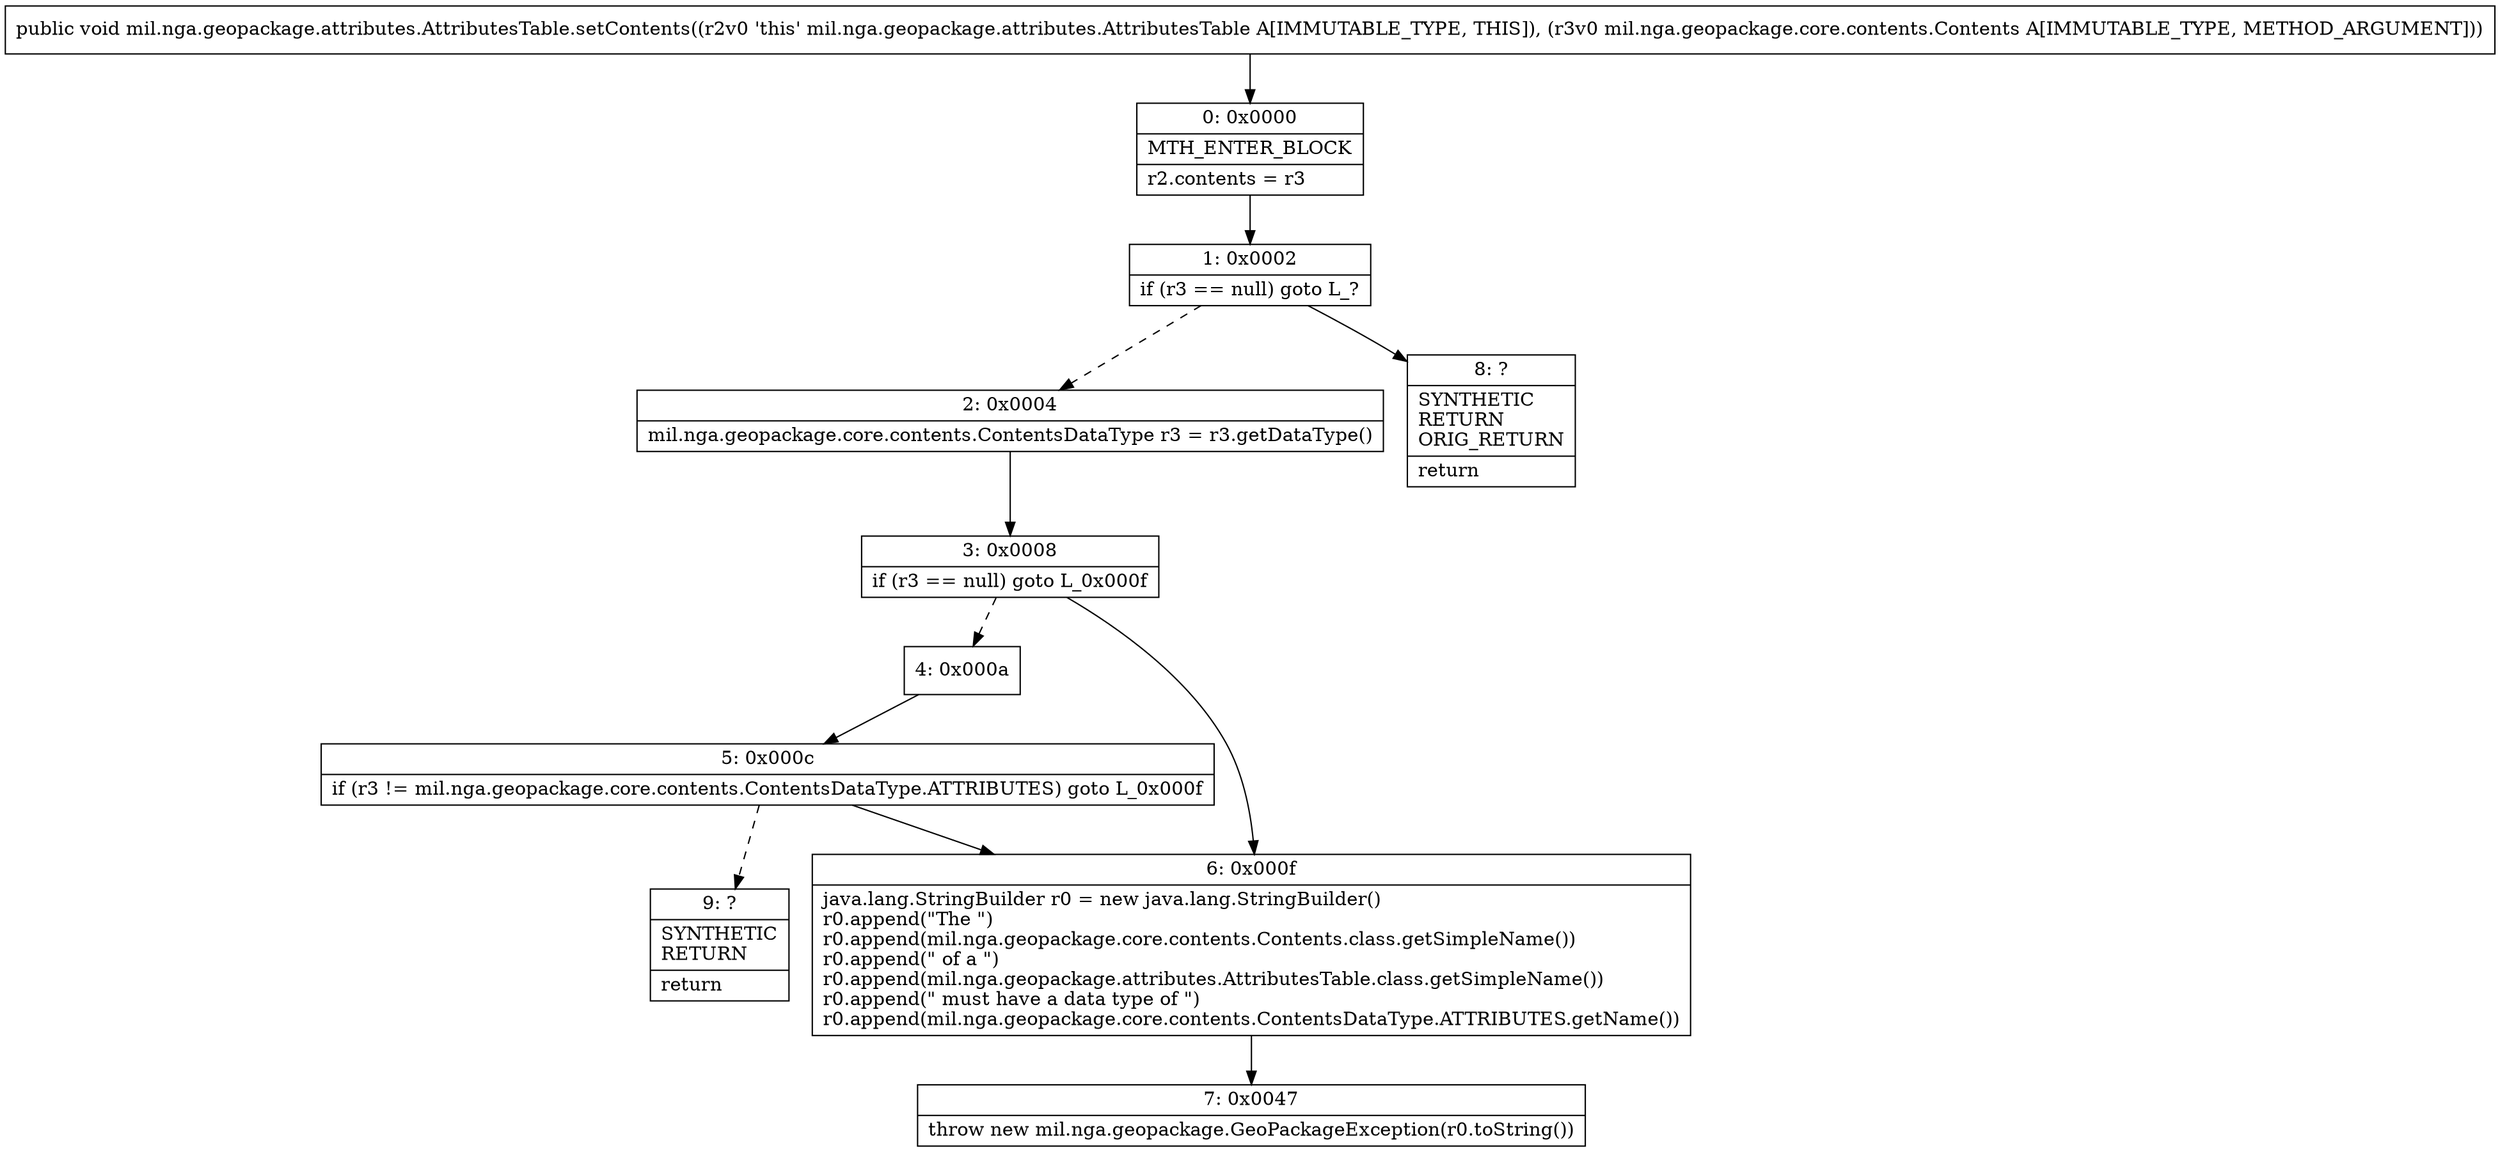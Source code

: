 digraph "CFG formil.nga.geopackage.attributes.AttributesTable.setContents(Lmil\/nga\/geopackage\/core\/contents\/Contents;)V" {
Node_0 [shape=record,label="{0\:\ 0x0000|MTH_ENTER_BLOCK\l|r2.contents = r3\l}"];
Node_1 [shape=record,label="{1\:\ 0x0002|if (r3 == null) goto L_?\l}"];
Node_2 [shape=record,label="{2\:\ 0x0004|mil.nga.geopackage.core.contents.ContentsDataType r3 = r3.getDataType()\l}"];
Node_3 [shape=record,label="{3\:\ 0x0008|if (r3 == null) goto L_0x000f\l}"];
Node_4 [shape=record,label="{4\:\ 0x000a}"];
Node_5 [shape=record,label="{5\:\ 0x000c|if (r3 != mil.nga.geopackage.core.contents.ContentsDataType.ATTRIBUTES) goto L_0x000f\l}"];
Node_6 [shape=record,label="{6\:\ 0x000f|java.lang.StringBuilder r0 = new java.lang.StringBuilder()\lr0.append(\"The \")\lr0.append(mil.nga.geopackage.core.contents.Contents.class.getSimpleName())\lr0.append(\" of a \")\lr0.append(mil.nga.geopackage.attributes.AttributesTable.class.getSimpleName())\lr0.append(\" must have a data type of \")\lr0.append(mil.nga.geopackage.core.contents.ContentsDataType.ATTRIBUTES.getName())\l}"];
Node_7 [shape=record,label="{7\:\ 0x0047|throw new mil.nga.geopackage.GeoPackageException(r0.toString())\l}"];
Node_8 [shape=record,label="{8\:\ ?|SYNTHETIC\lRETURN\lORIG_RETURN\l|return\l}"];
Node_9 [shape=record,label="{9\:\ ?|SYNTHETIC\lRETURN\l|return\l}"];
MethodNode[shape=record,label="{public void mil.nga.geopackage.attributes.AttributesTable.setContents((r2v0 'this' mil.nga.geopackage.attributes.AttributesTable A[IMMUTABLE_TYPE, THIS]), (r3v0 mil.nga.geopackage.core.contents.Contents A[IMMUTABLE_TYPE, METHOD_ARGUMENT])) }"];
MethodNode -> Node_0;
Node_0 -> Node_1;
Node_1 -> Node_2[style=dashed];
Node_1 -> Node_8;
Node_2 -> Node_3;
Node_3 -> Node_4[style=dashed];
Node_3 -> Node_6;
Node_4 -> Node_5;
Node_5 -> Node_6;
Node_5 -> Node_9[style=dashed];
Node_6 -> Node_7;
}

